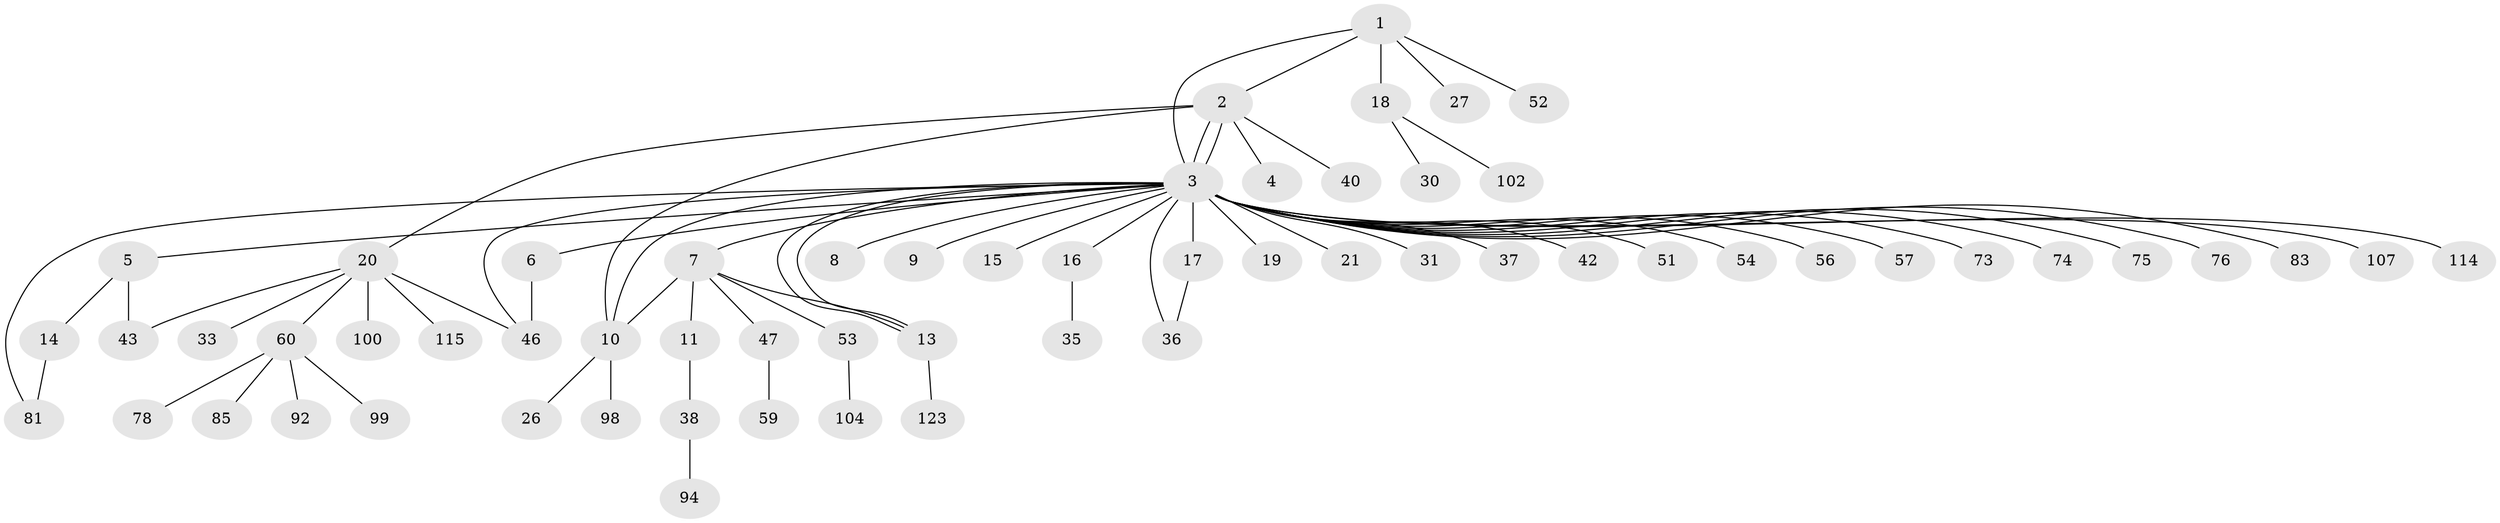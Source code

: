 // original degree distribution, {5: 0.032520325203252036, 20: 0.008130081300813009, 35: 0.008130081300813009, 2: 0.21951219512195122, 10: 0.008130081300813009, 1: 0.5853658536585366, 4: 0.04065040650406504, 3: 0.08943089430894309, 8: 0.008130081300813009}
// Generated by graph-tools (version 1.1) at 2025/14/03/09/25 04:14:26]
// undirected, 61 vertices, 71 edges
graph export_dot {
graph [start="1"]
  node [color=gray90,style=filled];
  1;
  2 [super="+23+62+61+68+108+89+112+71+69+24+49+25"];
  3;
  4 [super="+39"];
  5 [super="+41+29+103"];
  6;
  7 [super="+66+67+120+90+86"];
  8;
  9 [super="+28"];
  10 [super="+80+119+12"];
  11;
  13;
  14;
  15;
  16 [super="+44+34"];
  17;
  18;
  19;
  20 [super="+32"];
  21;
  26;
  27;
  30;
  31 [super="+50"];
  33 [super="+113+117"];
  35 [super="+97"];
  36 [super="+45+65"];
  37 [super="+82"];
  38;
  40;
  42;
  43 [super="+63"];
  46 [super="+96+58+48"];
  47;
  51 [super="+109"];
  52 [super="+64"];
  53;
  54;
  56 [super="+110"];
  57;
  59;
  60;
  73;
  74;
  75;
  76;
  78;
  81 [super="+106+111"];
  83 [super="+122"];
  85 [super="+88+95"];
  92;
  94;
  98;
  99;
  100;
  102;
  104;
  107;
  114;
  115;
  123;
  1 -- 2;
  1 -- 3;
  1 -- 18;
  1 -- 27;
  1 -- 52;
  2 -- 3 [weight=2];
  2 -- 3;
  2 -- 4;
  2 -- 20;
  2 -- 40;
  2 -- 10;
  3 -- 5;
  3 -- 6;
  3 -- 7;
  3 -- 8;
  3 -- 9;
  3 -- 10 [weight=2];
  3 -- 13;
  3 -- 13;
  3 -- 15;
  3 -- 16;
  3 -- 17;
  3 -- 19;
  3 -- 21;
  3 -- 31;
  3 -- 36;
  3 -- 37;
  3 -- 42;
  3 -- 46;
  3 -- 51;
  3 -- 54;
  3 -- 56;
  3 -- 57;
  3 -- 73;
  3 -- 74;
  3 -- 75;
  3 -- 76;
  3 -- 81;
  3 -- 83;
  3 -- 107;
  3 -- 114;
  5 -- 14;
  5 -- 43;
  6 -- 46;
  7 -- 11;
  7 -- 47;
  7 -- 53;
  7 -- 10;
  7 -- 13;
  10 -- 98;
  10 -- 26;
  11 -- 38;
  13 -- 123;
  14 -- 81;
  16 -- 35;
  17 -- 36;
  18 -- 30;
  18 -- 102;
  20 -- 33;
  20 -- 46;
  20 -- 60;
  20 -- 100;
  20 -- 115;
  20 -- 43;
  38 -- 94;
  47 -- 59;
  53 -- 104;
  60 -- 78;
  60 -- 85;
  60 -- 92;
  60 -- 99;
}
